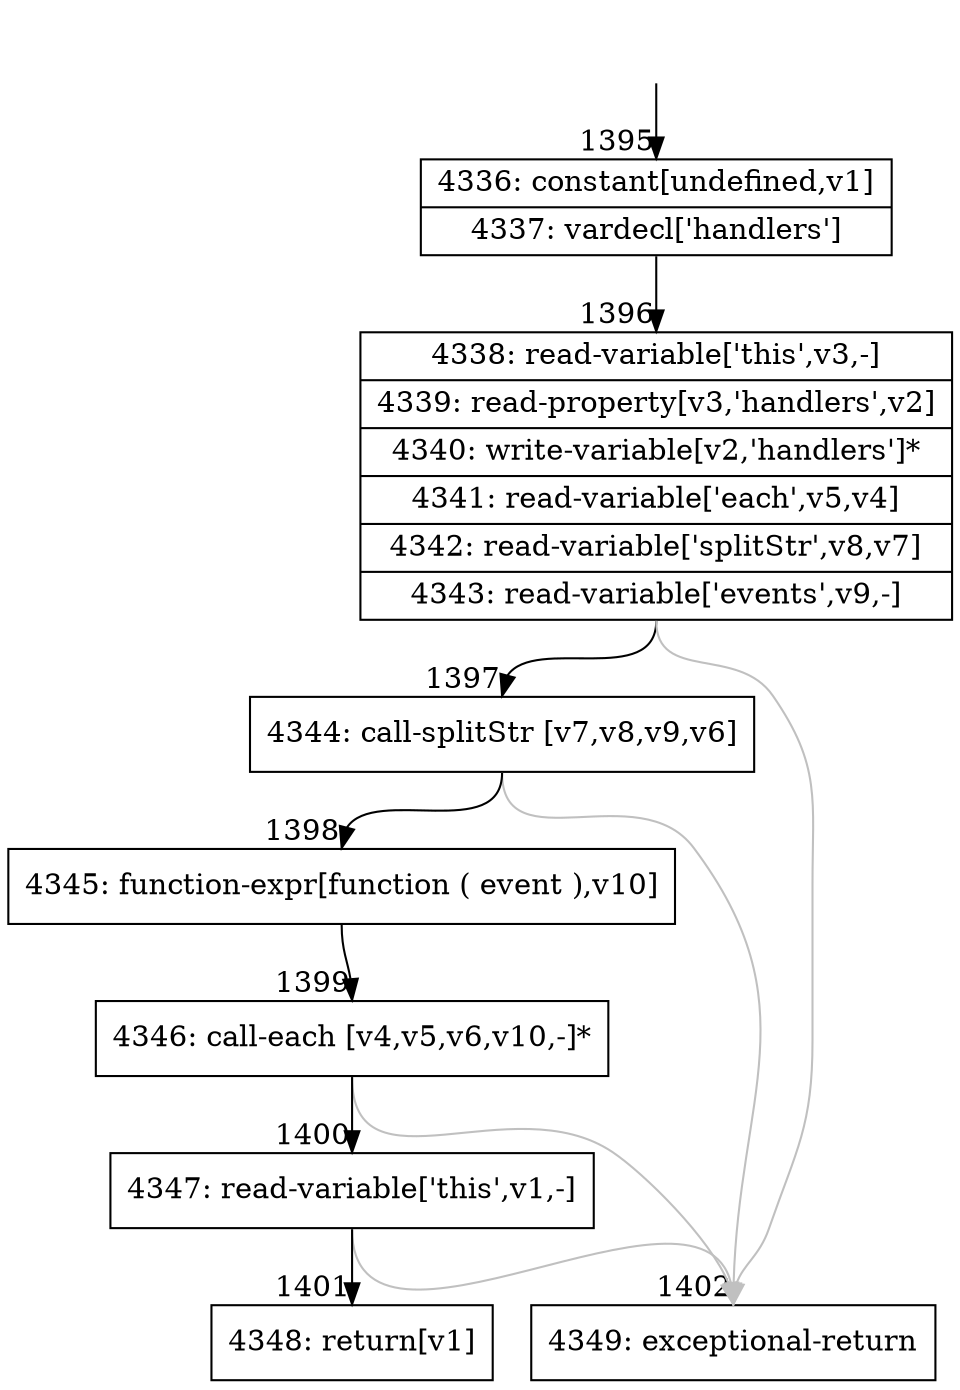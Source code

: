 digraph {
rankdir="TD"
BB_entry127[shape=none,label=""];
BB_entry127 -> BB1395 [tailport=s, headport=n, headlabel="    1395"]
BB1395 [shape=record label="{4336: constant[undefined,v1]|4337: vardecl['handlers']}" ] 
BB1395 -> BB1396 [tailport=s, headport=n, headlabel="      1396"]
BB1396 [shape=record label="{4338: read-variable['this',v3,-]|4339: read-property[v3,'handlers',v2]|4340: write-variable[v2,'handlers']*|4341: read-variable['each',v5,v4]|4342: read-variable['splitStr',v8,v7]|4343: read-variable['events',v9,-]}" ] 
BB1396 -> BB1397 [tailport=s, headport=n, headlabel="      1397"]
BB1396 -> BB1402 [tailport=s, headport=n, color=gray, headlabel="      1402"]
BB1397 [shape=record label="{4344: call-splitStr [v7,v8,v9,v6]}" ] 
BB1397 -> BB1398 [tailport=s, headport=n, headlabel="      1398"]
BB1397 -> BB1402 [tailport=s, headport=n, color=gray]
BB1398 [shape=record label="{4345: function-expr[function ( event ),v10]}" ] 
BB1398 -> BB1399 [tailport=s, headport=n, headlabel="      1399"]
BB1399 [shape=record label="{4346: call-each [v4,v5,v6,v10,-]*}" ] 
BB1399 -> BB1400 [tailport=s, headport=n, headlabel="      1400"]
BB1399 -> BB1402 [tailport=s, headport=n, color=gray]
BB1400 [shape=record label="{4347: read-variable['this',v1,-]}" ] 
BB1400 -> BB1401 [tailport=s, headport=n, headlabel="      1401"]
BB1400 -> BB1402 [tailport=s, headport=n, color=gray]
BB1401 [shape=record label="{4348: return[v1]}" ] 
BB1402 [shape=record label="{4349: exceptional-return}" ] 
//#$~ 2313
}
